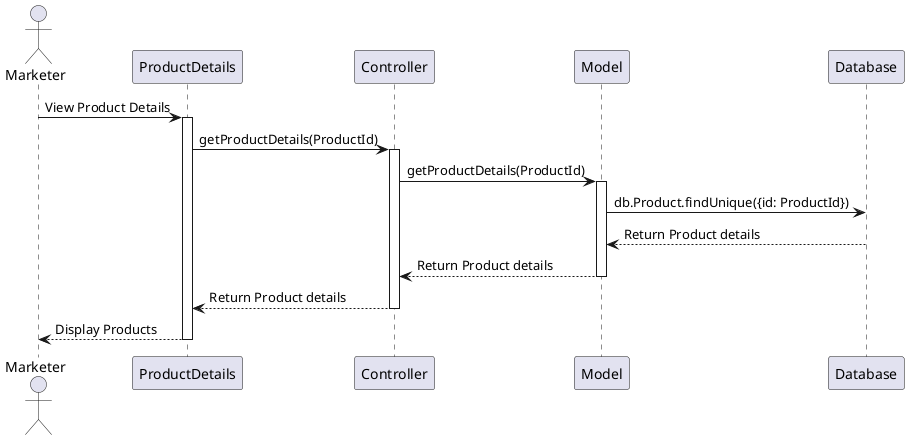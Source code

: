 @startuml
actor Marketer
participant "ProductDetails" as ProductDetailsPage
participant "Controller" as Controller
participant "Model" as Model
participant "Database" as Database


Marketer -> ProductDetailsPage: View Product Details
activate ProductDetailsPage
ProductDetailsPage -> Controller: getProductDetails(ProductId)
activate Controller
Controller -> Model: getProductDetails(ProductId)
activate Model
Model -> Database: db.Product.findUnique({id: ProductId})
Database --> Model: Return Product details
Model --> Controller: Return Product details
deactivate Model
Controller --> ProductDetailsPage: Return Product details
deactivate Controller
ProductDetailsPage --> Marketer: Display Products
deactivate ProductDetailsPage
@enduml
